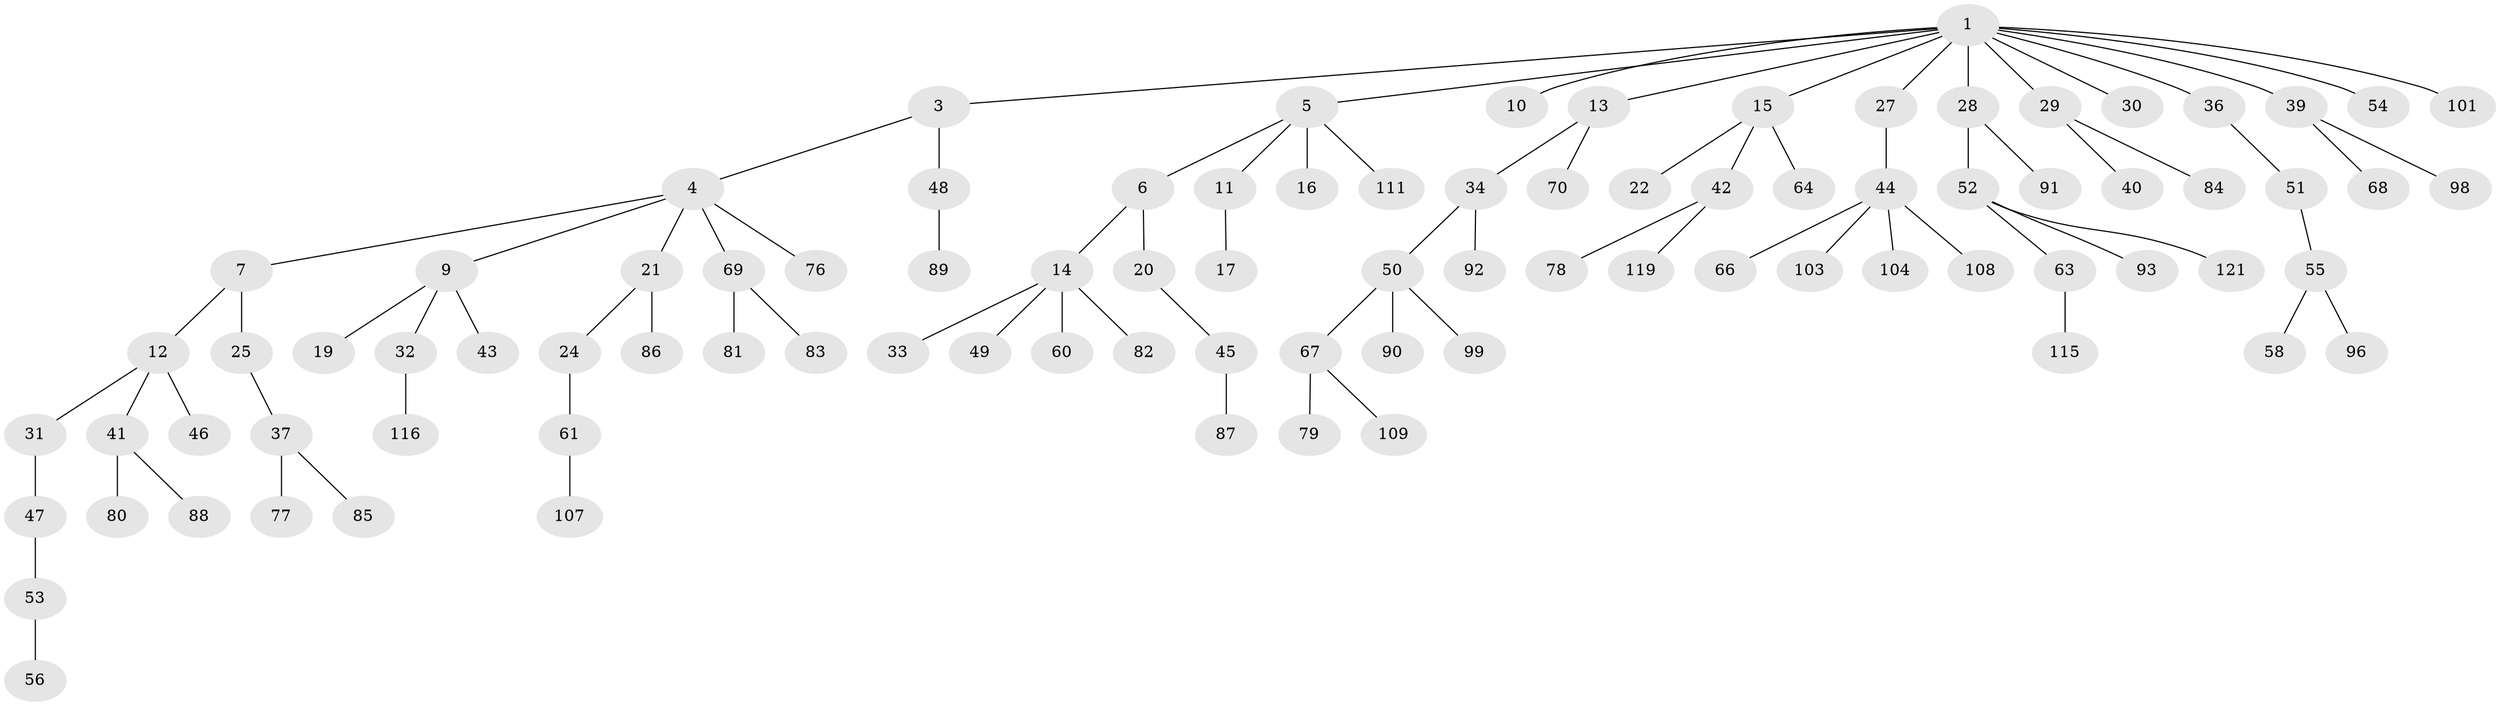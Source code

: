 // original degree distribution, {3: 0.13846153846153847, 12: 0.007692307692307693, 4: 0.06153846153846154, 6: 0.015384615384615385, 5: 0.038461538461538464, 1: 0.5307692307692308, 2: 0.2076923076923077}
// Generated by graph-tools (version 1.1) at 2025/19/03/04/25 18:19:18]
// undirected, 91 vertices, 90 edges
graph export_dot {
graph [start="1"]
  node [color=gray90,style=filled];
  1 [super="+2"];
  3;
  4 [super="+8+112"];
  5 [super="+65"];
  6;
  7;
  9 [super="+73+26"];
  10;
  11;
  12 [super="+18"];
  13 [super="+123+75+62"];
  14 [super="+125+23"];
  15 [super="+100+35"];
  16;
  17 [super="+124"];
  19;
  20;
  21 [super="+74"];
  22 [super="+72"];
  24;
  25;
  27 [super="+126"];
  28;
  29;
  30;
  31;
  32;
  33;
  34;
  36 [super="+57"];
  37 [super="+38+71"];
  39;
  40;
  41;
  42;
  43;
  44;
  45;
  46;
  47;
  48;
  49;
  50;
  51;
  52;
  53;
  54;
  55;
  56;
  58;
  60;
  61;
  63;
  64;
  66 [super="+120"];
  67;
  68;
  69;
  70;
  76;
  77;
  78;
  79;
  80;
  81;
  82;
  83;
  84;
  85 [super="+95"];
  86 [super="+130"];
  87;
  88;
  89;
  90;
  91 [super="+105+129+94"];
  92;
  93;
  96 [super="+110"];
  98;
  99;
  101;
  103 [super="+106"];
  104;
  107;
  108;
  109;
  111;
  115;
  116 [super="+117"];
  119;
  121 [super="+127"];
  1 -- 28;
  1 -- 101;
  1 -- 3;
  1 -- 36;
  1 -- 5;
  1 -- 39;
  1 -- 10;
  1 -- 13;
  1 -- 15;
  1 -- 54;
  1 -- 27;
  1 -- 29;
  1 -- 30;
  3 -- 4;
  3 -- 48;
  4 -- 7;
  4 -- 69;
  4 -- 21;
  4 -- 9;
  4 -- 76;
  5 -- 6;
  5 -- 11;
  5 -- 16;
  5 -- 111;
  6 -- 14;
  6 -- 20;
  7 -- 12;
  7 -- 25;
  9 -- 19;
  9 -- 32;
  9 -- 43;
  11 -- 17;
  12 -- 41;
  12 -- 46;
  12 -- 31;
  13 -- 34;
  13 -- 70;
  14 -- 33;
  14 -- 82;
  14 -- 49;
  14 -- 60;
  15 -- 22;
  15 -- 42;
  15 -- 64;
  20 -- 45;
  21 -- 24;
  21 -- 86;
  24 -- 61;
  25 -- 37;
  27 -- 44;
  28 -- 52;
  28 -- 91;
  29 -- 40;
  29 -- 84;
  31 -- 47;
  32 -- 116;
  34 -- 50;
  34 -- 92;
  36 -- 51;
  37 -- 77;
  37 -- 85;
  39 -- 68;
  39 -- 98;
  41 -- 80;
  41 -- 88;
  42 -- 78;
  42 -- 119;
  44 -- 66;
  44 -- 103;
  44 -- 104;
  44 -- 108;
  45 -- 87;
  47 -- 53;
  48 -- 89;
  50 -- 67;
  50 -- 90;
  50 -- 99;
  51 -- 55;
  52 -- 63;
  52 -- 93;
  52 -- 121;
  53 -- 56;
  55 -- 58;
  55 -- 96;
  61 -- 107;
  63 -- 115;
  67 -- 79;
  67 -- 109;
  69 -- 81;
  69 -- 83;
}
